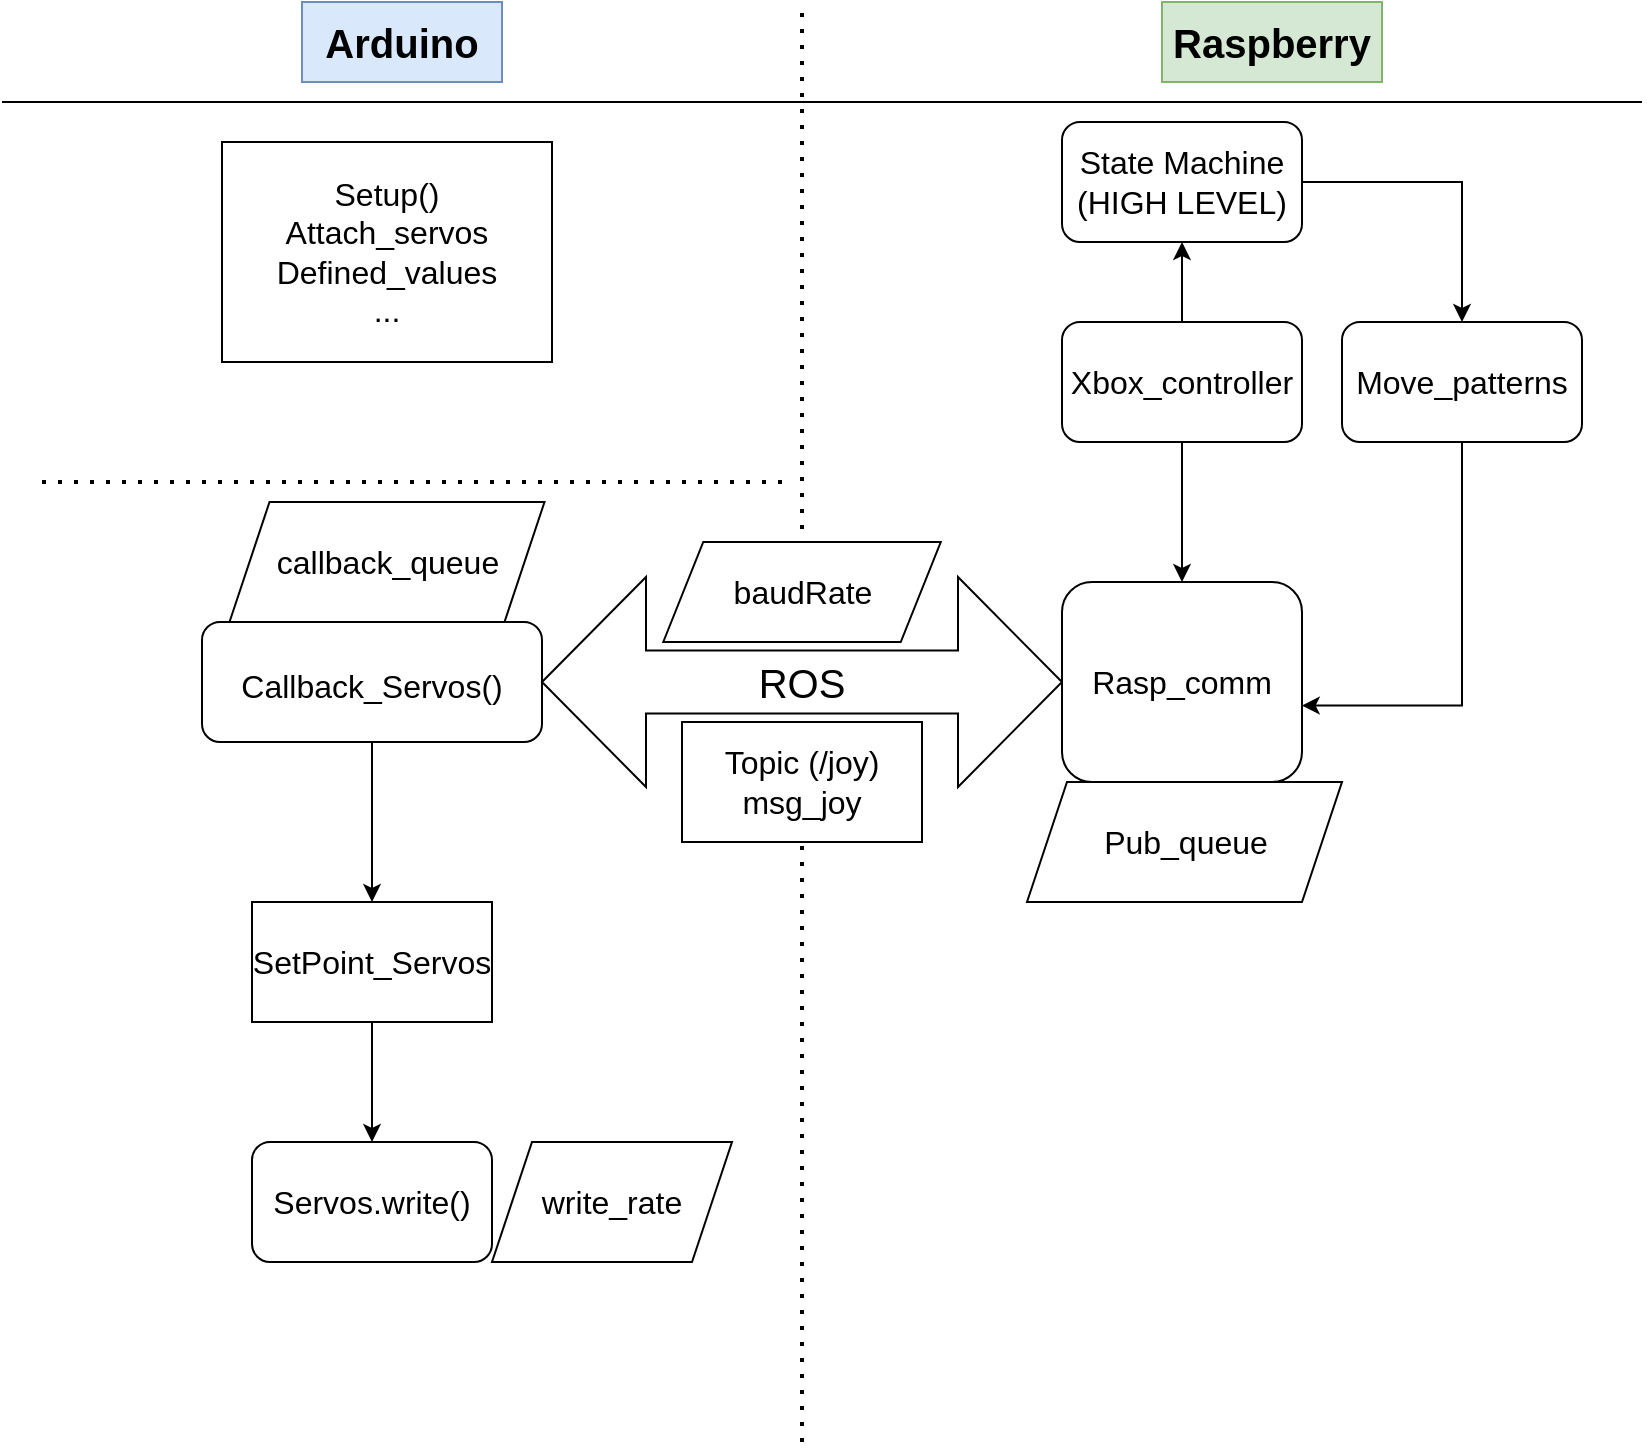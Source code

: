 <mxfile version="15.7.3" type="github">
  <diagram id="pF5a-FKycylDsxD_Cnoo" name="Page-1">
    <mxGraphModel dx="1368" dy="553" grid="1" gridSize="10" guides="1" tooltips="1" connect="1" arrows="1" fold="1" page="1" pageScale="1" pageWidth="827" pageHeight="1169" math="0" shadow="0">
      <root>
        <mxCell id="0" />
        <mxCell id="1" parent="0" />
        <mxCell id="Qn4hE0vKDeL6R_fgy9Pp-1" value="" style="endArrow=none;dashed=1;html=1;dashPattern=1 3;strokeWidth=2;rounded=0;startArrow=none;" edge="1" parent="1" source="Qn4hE0vKDeL6R_fgy9Pp-10">
          <mxGeometry width="50" height="50" relative="1" as="geometry">
            <mxPoint x="400" y="760" as="sourcePoint" />
            <mxPoint x="400" y="40" as="targetPoint" />
          </mxGeometry>
        </mxCell>
        <mxCell id="Qn4hE0vKDeL6R_fgy9Pp-2" value="Arduino" style="text;html=1;strokeColor=#6c8ebf;fillColor=#dae8fc;align=center;verticalAlign=middle;whiteSpace=wrap;rounded=0;fontSize=20;fontStyle=1" vertex="1" parent="1">
          <mxGeometry x="150" y="40" width="100" height="40" as="geometry" />
        </mxCell>
        <mxCell id="Qn4hE0vKDeL6R_fgy9Pp-3" value="Raspberry" style="text;html=1;strokeColor=#82b366;fillColor=#d5e8d4;align=center;verticalAlign=middle;whiteSpace=wrap;rounded=0;fontSize=20;fontStyle=1;" vertex="1" parent="1">
          <mxGeometry x="580" y="40" width="110" height="40" as="geometry" />
        </mxCell>
        <mxCell id="Qn4hE0vKDeL6R_fgy9Pp-7" value="" style="endArrow=none;html=1;rounded=0;fontSize=20;" edge="1" parent="1">
          <mxGeometry width="50" height="50" relative="1" as="geometry">
            <mxPoint y="90" as="sourcePoint" />
            <mxPoint x="820" y="90" as="targetPoint" />
            <Array as="points">
              <mxPoint x="35" y="90" />
            </Array>
          </mxGeometry>
        </mxCell>
        <mxCell id="Qn4hE0vKDeL6R_fgy9Pp-21" style="edgeStyle=orthogonalEdgeStyle;rounded=0;orthogonalLoop=1;jettySize=auto;html=1;fontSize=16;" edge="1" parent="1" source="Qn4hE0vKDeL6R_fgy9Pp-9">
          <mxGeometry relative="1" as="geometry">
            <mxPoint x="185" y="490" as="targetPoint" />
          </mxGeometry>
        </mxCell>
        <mxCell id="Qn4hE0vKDeL6R_fgy9Pp-9" value="&lt;font style=&quot;font-size: 16px&quot;&gt;Callback_Servos()&lt;br&gt;&lt;/font&gt;" style="rounded=1;whiteSpace=wrap;html=1;fontSize=20;" vertex="1" parent="1">
          <mxGeometry x="100" y="350" width="170" height="60" as="geometry" />
        </mxCell>
        <mxCell id="Qn4hE0vKDeL6R_fgy9Pp-10" value="ROS" style="shape=doubleArrow;whiteSpace=wrap;html=1;fontSize=20;" vertex="1" parent="1">
          <mxGeometry x="270" y="327.5" width="260" height="105" as="geometry" />
        </mxCell>
        <mxCell id="Qn4hE0vKDeL6R_fgy9Pp-11" value="" style="endArrow=none;dashed=1;html=1;dashPattern=1 3;strokeWidth=2;rounded=0;" edge="1" parent="1" target="Qn4hE0vKDeL6R_fgy9Pp-10">
          <mxGeometry width="50" height="50" relative="1" as="geometry">
            <mxPoint x="400" y="760" as="sourcePoint" />
            <mxPoint x="400" y="40" as="targetPoint" />
          </mxGeometry>
        </mxCell>
        <mxCell id="Qn4hE0vKDeL6R_fgy9Pp-13" value="Servos.write()" style="rounded=1;whiteSpace=wrap;html=1;fontSize=16;" vertex="1" parent="1">
          <mxGeometry x="125" y="610" width="120" height="60" as="geometry" />
        </mxCell>
        <mxCell id="Qn4hE0vKDeL6R_fgy9Pp-23" style="edgeStyle=orthogonalEdgeStyle;rounded=0;orthogonalLoop=1;jettySize=auto;html=1;fontSize=16;" edge="1" parent="1" source="Qn4hE0vKDeL6R_fgy9Pp-22" target="Qn4hE0vKDeL6R_fgy9Pp-13">
          <mxGeometry relative="1" as="geometry" />
        </mxCell>
        <mxCell id="Qn4hE0vKDeL6R_fgy9Pp-22" value="SetPoint_Servos" style="rounded=0;whiteSpace=wrap;html=1;fontSize=16;" vertex="1" parent="1">
          <mxGeometry x="125" y="490" width="120" height="60" as="geometry" />
        </mxCell>
        <mxCell id="Qn4hE0vKDeL6R_fgy9Pp-24" value="Rasp_comm" style="rounded=1;whiteSpace=wrap;html=1;fontSize=16;" vertex="1" parent="1">
          <mxGeometry x="530" y="330" width="120" height="100" as="geometry" />
        </mxCell>
        <mxCell id="Qn4hE0vKDeL6R_fgy9Pp-25" value="Setup()&lt;br&gt;Attach_servos&lt;br&gt;Defined_values&lt;br&gt;..." style="rounded=0;whiteSpace=wrap;html=1;fontSize=16;" vertex="1" parent="1">
          <mxGeometry x="110" y="110" width="165" height="110" as="geometry" />
        </mxCell>
        <mxCell id="Qn4hE0vKDeL6R_fgy9Pp-26" value="" style="endArrow=none;dashed=1;html=1;dashPattern=1 3;strokeWidth=2;rounded=0;fontSize=16;" edge="1" parent="1">
          <mxGeometry width="50" height="50" relative="1" as="geometry">
            <mxPoint x="20" y="280" as="sourcePoint" />
            <mxPoint x="390" y="280" as="targetPoint" />
          </mxGeometry>
        </mxCell>
        <mxCell id="Qn4hE0vKDeL6R_fgy9Pp-37" style="edgeStyle=orthogonalEdgeStyle;rounded=0;orthogonalLoop=1;jettySize=auto;html=1;fontSize=16;" edge="1" parent="1" source="Qn4hE0vKDeL6R_fgy9Pp-28" target="Qn4hE0vKDeL6R_fgy9Pp-38">
          <mxGeometry relative="1" as="geometry">
            <mxPoint x="740" y="200" as="targetPoint" />
          </mxGeometry>
        </mxCell>
        <mxCell id="Qn4hE0vKDeL6R_fgy9Pp-28" value="State Machine&lt;br&gt;(HIGH LEVEL)" style="rounded=1;whiteSpace=wrap;html=1;fontSize=16;" vertex="1" parent="1">
          <mxGeometry x="530" y="100" width="120" height="60" as="geometry" />
        </mxCell>
        <mxCell id="Qn4hE0vKDeL6R_fgy9Pp-30" value="Topic (/joy)&lt;br&gt;msg_joy" style="rounded=0;whiteSpace=wrap;html=1;fontSize=16;" vertex="1" parent="1">
          <mxGeometry x="340" y="400" width="120" height="60" as="geometry" />
        </mxCell>
        <mxCell id="Qn4hE0vKDeL6R_fgy9Pp-35" style="edgeStyle=orthogonalEdgeStyle;rounded=0;orthogonalLoop=1;jettySize=auto;html=1;fontSize=16;" edge="1" parent="1" source="Qn4hE0vKDeL6R_fgy9Pp-34" target="Qn4hE0vKDeL6R_fgy9Pp-24">
          <mxGeometry relative="1" as="geometry" />
        </mxCell>
        <mxCell id="Qn4hE0vKDeL6R_fgy9Pp-36" style="edgeStyle=orthogonalEdgeStyle;rounded=0;orthogonalLoop=1;jettySize=auto;html=1;fontSize=16;" edge="1" parent="1" source="Qn4hE0vKDeL6R_fgy9Pp-34" target="Qn4hE0vKDeL6R_fgy9Pp-28">
          <mxGeometry relative="1" as="geometry" />
        </mxCell>
        <mxCell id="Qn4hE0vKDeL6R_fgy9Pp-34" value="Xbox_controller" style="rounded=1;whiteSpace=wrap;html=1;fontSize=16;" vertex="1" parent="1">
          <mxGeometry x="530" y="200" width="120" height="60" as="geometry" />
        </mxCell>
        <mxCell id="Qn4hE0vKDeL6R_fgy9Pp-39" style="edgeStyle=orthogonalEdgeStyle;rounded=0;orthogonalLoop=1;jettySize=auto;html=1;entryX=0.999;entryY=0.618;entryDx=0;entryDy=0;entryPerimeter=0;fontSize=16;" edge="1" parent="1" source="Qn4hE0vKDeL6R_fgy9Pp-38" target="Qn4hE0vKDeL6R_fgy9Pp-24">
          <mxGeometry relative="1" as="geometry">
            <Array as="points">
              <mxPoint x="730" y="392" />
            </Array>
          </mxGeometry>
        </mxCell>
        <mxCell id="Qn4hE0vKDeL6R_fgy9Pp-38" value="Move_patterns" style="rounded=1;whiteSpace=wrap;html=1;fontSize=16;" vertex="1" parent="1">
          <mxGeometry x="670" y="200" width="120" height="60" as="geometry" />
        </mxCell>
        <mxCell id="Qn4hE0vKDeL6R_fgy9Pp-40" value="write_rate" style="shape=parallelogram;perimeter=parallelogramPerimeter;whiteSpace=wrap;html=1;fixedSize=1;fontSize=16;" vertex="1" parent="1">
          <mxGeometry x="245" y="610" width="120" height="60" as="geometry" />
        </mxCell>
        <mxCell id="Qn4hE0vKDeL6R_fgy9Pp-42" value="callback_queue" style="shape=parallelogram;perimeter=parallelogramPerimeter;whiteSpace=wrap;html=1;fixedSize=1;fontSize=16;" vertex="1" parent="1">
          <mxGeometry x="113.75" y="290" width="157.5" height="60" as="geometry" />
        </mxCell>
        <mxCell id="Qn4hE0vKDeL6R_fgy9Pp-44" value="Pub_queue" style="shape=parallelogram;perimeter=parallelogramPerimeter;whiteSpace=wrap;html=1;fixedSize=1;fontSize=16;" vertex="1" parent="1">
          <mxGeometry x="512.5" y="430" width="157.5" height="60" as="geometry" />
        </mxCell>
        <mxCell id="Qn4hE0vKDeL6R_fgy9Pp-46" value="baudRate" style="shape=parallelogram;perimeter=parallelogramPerimeter;whiteSpace=wrap;html=1;fixedSize=1;fontSize=16;" vertex="1" parent="1">
          <mxGeometry x="330.63" y="310" width="138.75" height="50" as="geometry" />
        </mxCell>
      </root>
    </mxGraphModel>
  </diagram>
</mxfile>

